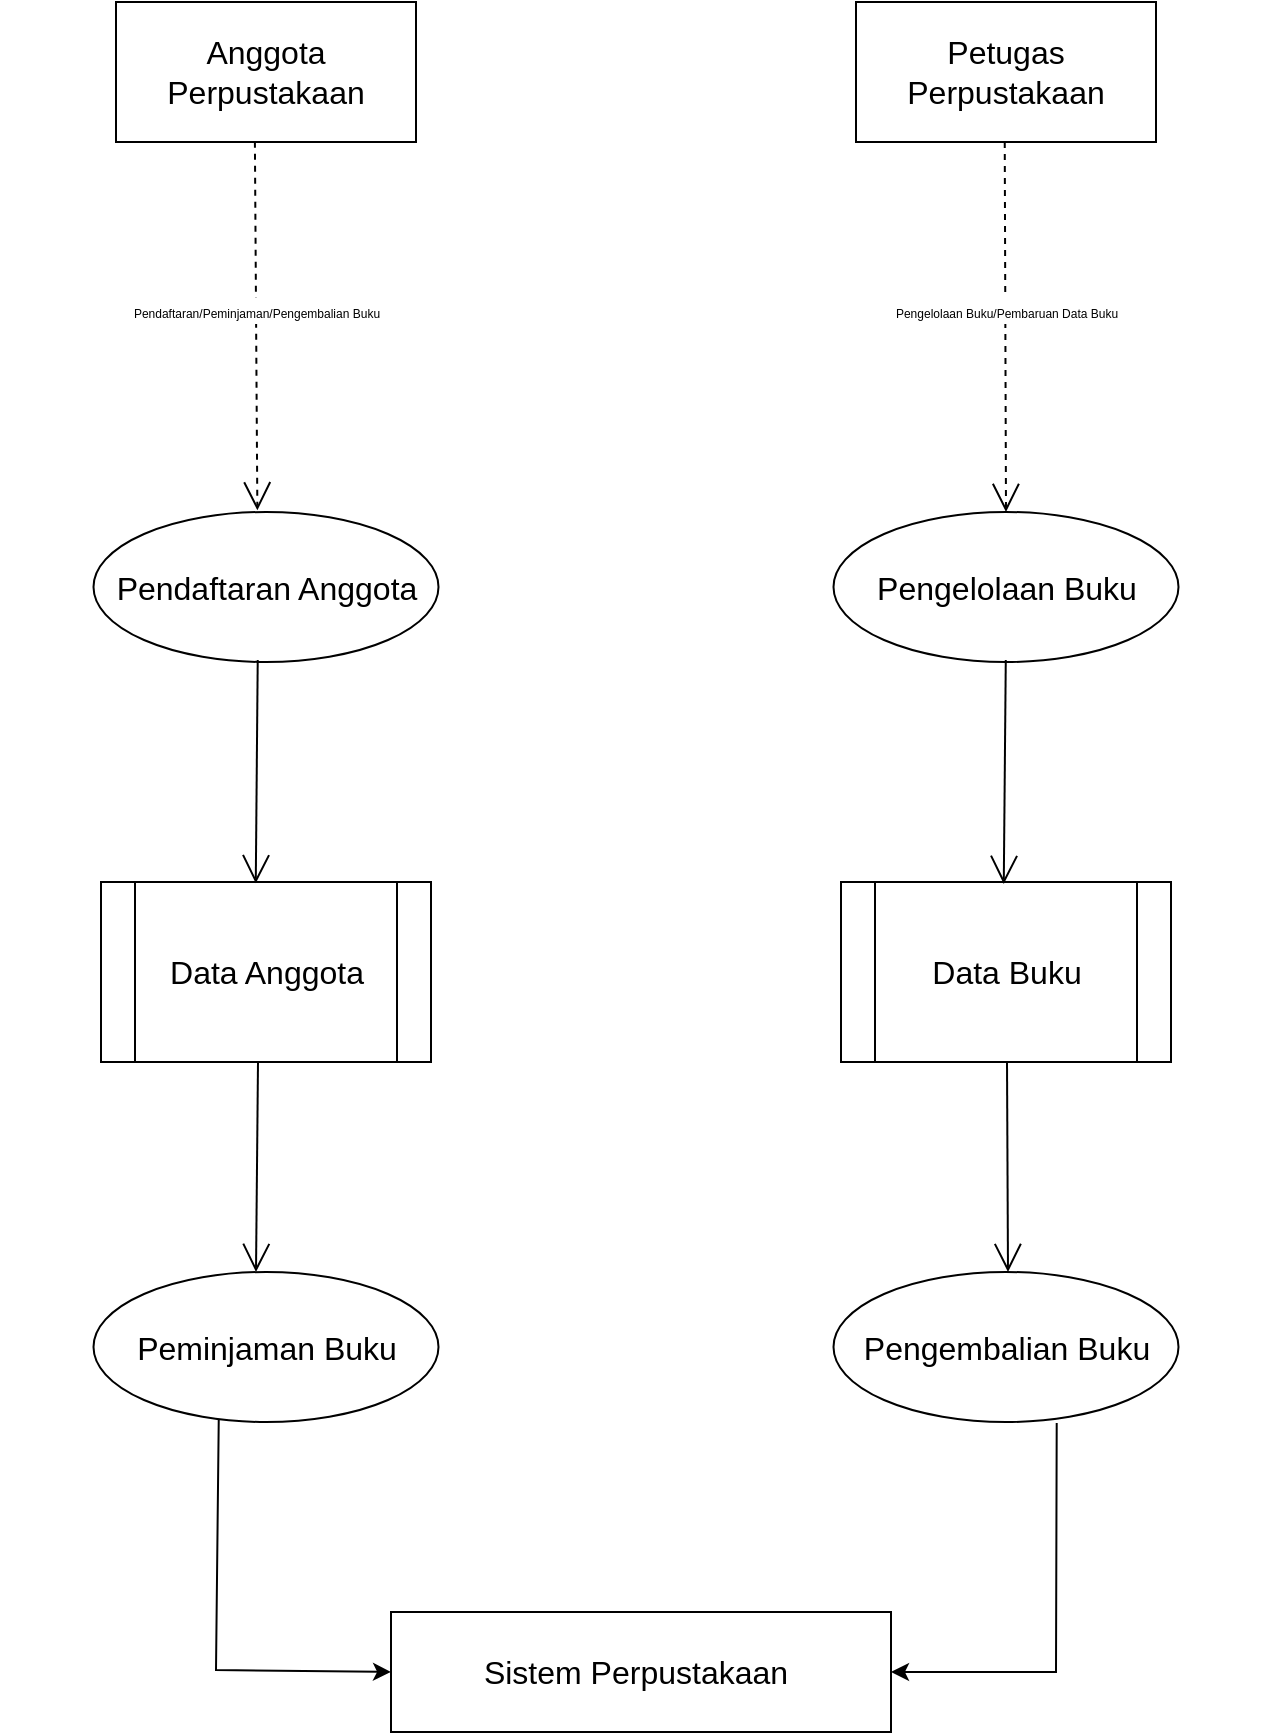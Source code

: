 <mxfile version="24.7.16">
  <diagram name="Page-1" id="pYF18lCQTTVoo1oEJr3y">
    <mxGraphModel grid="1" page="1" gridSize="10" guides="1" tooltips="1" connect="1" arrows="1" fold="1" pageScale="1" pageWidth="2336" pageHeight="1654" math="0" shadow="0">
      <root>
        <mxCell id="0" />
        <mxCell id="1" parent="0" />
        <mxCell id="0Hh6tKdVNuAHICyi-rM8-1" value="" style="ellipse;whiteSpace=wrap;html=1;" vertex="1" parent="1">
          <mxGeometry x="198.75" y="400" width="172.5" height="75" as="geometry" />
        </mxCell>
        <mxCell id="A9AlxAGkYBNaRsFVxESE-4" value="Pendaftaran Anggota" style="text;strokeColor=none;fillColor=none;html=1;align=center;verticalAlign=middle;whiteSpace=wrap;rounded=0;fontSize=16;" vertex="1" parent="1">
          <mxGeometry x="152.5" y="422.5" width="265" height="30" as="geometry" />
        </mxCell>
        <mxCell id="A9AlxAGkYBNaRsFVxESE-5" value="" style="rounded=0;whiteSpace=wrap;html=1;" vertex="1" parent="1">
          <mxGeometry x="210" y="145" width="150" height="70" as="geometry" />
        </mxCell>
        <mxCell id="A9AlxAGkYBNaRsFVxESE-6" value="Anggota Perpustakaan" style="text;strokeColor=none;fillColor=none;html=1;align=center;verticalAlign=middle;whiteSpace=wrap;rounded=0;fontSize=16;" vertex="1" parent="1">
          <mxGeometry x="230" y="150" width="110" height="60" as="geometry" />
        </mxCell>
        <mxCell id="WhMCwVpv4D0bap5uPBdw-2" value="&lt;font style=&quot;font-size: 6px;&quot;&gt;Pendaftaran/Peminjaman/Pengembalian Buku&lt;/font&gt;" style="endArrow=open;endSize=12;dashed=1;html=1;rounded=0;exitX=0.463;exitY=0.998;exitDx=0;exitDy=0;exitPerimeter=0;entryX=0.475;entryY=-0.011;entryDx=0;entryDy=0;entryPerimeter=0;" edge="1" parent="1" source="A9AlxAGkYBNaRsFVxESE-5" target="0Hh6tKdVNuAHICyi-rM8-1">
          <mxGeometry x="-0.09" width="160" relative="1" as="geometry">
            <mxPoint x="285" y="200" as="sourcePoint" />
            <mxPoint x="280" y="390" as="targetPoint" />
            <Array as="points" />
            <mxPoint as="offset" />
          </mxGeometry>
        </mxCell>
        <mxCell id="WhMCwVpv4D0bap5uPBdw-7" value="" style="rounded=0;whiteSpace=wrap;html=1;" vertex="1" parent="1">
          <mxGeometry x="580" y="145" width="150" height="70" as="geometry" />
        </mxCell>
        <mxCell id="WhMCwVpv4D0bap5uPBdw-8" value="Petugas Perpustakaan" style="text;strokeColor=none;fillColor=none;html=1;align=center;verticalAlign=middle;whiteSpace=wrap;rounded=0;fontSize=16;" vertex="1" parent="1">
          <mxGeometry x="600" y="150" width="110" height="60" as="geometry" />
        </mxCell>
        <mxCell id="WhMCwVpv4D0bap5uPBdw-9" value="&lt;font style=&quot;font-size: 6px;&quot;&gt;Pengelolaan Buku/Pembaruan Data Buku&lt;/font&gt;" style="endArrow=open;endSize=12;dashed=1;html=1;rounded=0;exitX=0.463;exitY=0.998;exitDx=0;exitDy=0;exitPerimeter=0;entryX=0.5;entryY=0;entryDx=0;entryDy=0;" edge="1" parent="1" target="WhMCwVpv4D0bap5uPBdw-11">
          <mxGeometry x="-0.09" width="160" relative="1" as="geometry">
            <mxPoint x="654.37" y="215" as="sourcePoint" />
            <mxPoint x="655.37" y="380" as="targetPoint" />
            <Array as="points" />
            <mxPoint as="offset" />
          </mxGeometry>
        </mxCell>
        <mxCell id="WhMCwVpv4D0bap5uPBdw-11" value="" style="ellipse;whiteSpace=wrap;html=1;" vertex="1" parent="1">
          <mxGeometry x="568.75" y="400" width="172.5" height="75" as="geometry" />
        </mxCell>
        <mxCell id="WhMCwVpv4D0bap5uPBdw-12" value="Pengelolaan Buku" style="text;strokeColor=none;fillColor=none;html=1;align=center;verticalAlign=middle;whiteSpace=wrap;rounded=0;fontSize=16;" vertex="1" parent="1">
          <mxGeometry x="522.5" y="422.5" width="265" height="30" as="geometry" />
        </mxCell>
        <mxCell id="WhMCwVpv4D0bap5uPBdw-13" value="" style="shape=process;whiteSpace=wrap;html=1;backgroundOutline=1;" vertex="1" parent="1">
          <mxGeometry x="202.5" y="585" width="165" height="90" as="geometry" />
        </mxCell>
        <mxCell id="WhMCwVpv4D0bap5uPBdw-14" value="Data Anggota" style="text;strokeColor=none;fillColor=none;html=1;align=center;verticalAlign=middle;whiteSpace=wrap;rounded=0;fontSize=16;" vertex="1" parent="1">
          <mxGeometry x="152.5" y="615" width="265" height="30" as="geometry" />
        </mxCell>
        <mxCell id="WhMCwVpv4D0bap5uPBdw-15" value="" style="shape=process;whiteSpace=wrap;html=1;backgroundOutline=1;" vertex="1" parent="1">
          <mxGeometry x="572.5" y="585" width="165" height="90" as="geometry" />
        </mxCell>
        <mxCell id="WhMCwVpv4D0bap5uPBdw-16" value="Data Buku" style="text;strokeColor=none;fillColor=none;html=1;align=center;verticalAlign=middle;whiteSpace=wrap;rounded=0;fontSize=16;" vertex="1" parent="1">
          <mxGeometry x="522.5" y="615" width="265" height="30" as="geometry" />
        </mxCell>
        <mxCell id="WhMCwVpv4D0bap5uPBdw-17" value="" style="ellipse;whiteSpace=wrap;html=1;" vertex="1" parent="1">
          <mxGeometry x="198.75" y="780" width="172.5" height="75" as="geometry" />
        </mxCell>
        <mxCell id="WhMCwVpv4D0bap5uPBdw-18" value="Peminjaman Buku" style="text;strokeColor=none;fillColor=none;html=1;align=center;verticalAlign=middle;whiteSpace=wrap;rounded=0;fontSize=16;" vertex="1" parent="1">
          <mxGeometry x="152.5" y="802.5" width="265" height="30" as="geometry" />
        </mxCell>
        <mxCell id="WhMCwVpv4D0bap5uPBdw-19" value="" style="ellipse;whiteSpace=wrap;html=1;" vertex="1" parent="1">
          <mxGeometry x="568.75" y="780" width="172.5" height="75" as="geometry" />
        </mxCell>
        <mxCell id="WhMCwVpv4D0bap5uPBdw-20" value="Pengembalian Buku" style="text;strokeColor=none;fillColor=none;html=1;align=center;verticalAlign=middle;whiteSpace=wrap;rounded=0;fontSize=16;" vertex="1" parent="1">
          <mxGeometry x="522.5" y="802.5" width="265" height="30" as="geometry" />
        </mxCell>
        <mxCell id="WhMCwVpv4D0bap5uPBdw-21" value="" style="endArrow=open;endFill=1;endSize=12;html=1;rounded=0;entryX=0.469;entryY=0.007;entryDx=0;entryDy=0;entryPerimeter=0;exitX=0.476;exitY=0.987;exitDx=0;exitDy=0;exitPerimeter=0;" edge="1" parent="1" source="0Hh6tKdVNuAHICyi-rM8-1" target="WhMCwVpv4D0bap5uPBdw-13">
          <mxGeometry width="160" relative="1" as="geometry">
            <mxPoint x="280" y="480" as="sourcePoint" />
            <mxPoint x="530" y="610" as="targetPoint" />
          </mxGeometry>
        </mxCell>
        <mxCell id="WhMCwVpv4D0bap5uPBdw-22" value="" style="endArrow=open;endFill=1;endSize=12;html=1;rounded=0;entryX=0.469;entryY=0.007;entryDx=0;entryDy=0;entryPerimeter=0;exitX=0.476;exitY=0.987;exitDx=0;exitDy=0;exitPerimeter=0;" edge="1" parent="1">
          <mxGeometry width="160" relative="1" as="geometry">
            <mxPoint x="654.89" y="474" as="sourcePoint" />
            <mxPoint x="653.89" y="586" as="targetPoint" />
          </mxGeometry>
        </mxCell>
        <mxCell id="WhMCwVpv4D0bap5uPBdw-23" value="" style="rounded=0;whiteSpace=wrap;html=1;" vertex="1" parent="1">
          <mxGeometry x="347.5" y="950" width="250" height="60" as="geometry" />
        </mxCell>
        <mxCell id="WhMCwVpv4D0bap5uPBdw-24" value="Sistem Perpustakaan" style="text;strokeColor=none;fillColor=none;html=1;align=center;verticalAlign=middle;whiteSpace=wrap;rounded=0;fontSize=16;" vertex="1" parent="1">
          <mxGeometry x="360" y="965" width="220" height="30" as="geometry" />
        </mxCell>
        <mxCell id="WhMCwVpv4D0bap5uPBdw-27" value="" style="endArrow=open;endFill=1;endSize=12;html=1;rounded=0;exitX=0.476;exitY=0.987;exitDx=0;exitDy=0;exitPerimeter=0;" edge="1" parent="1">
          <mxGeometry width="160" relative="1" as="geometry">
            <mxPoint x="281" y="675" as="sourcePoint" />
            <mxPoint x="280" y="780" as="targetPoint" />
          </mxGeometry>
        </mxCell>
        <mxCell id="WhMCwVpv4D0bap5uPBdw-28" value="" style="endArrow=open;endFill=1;endSize=12;html=1;rounded=0;exitX=0.476;exitY=0.987;exitDx=0;exitDy=0;exitPerimeter=0;" edge="1" parent="1">
          <mxGeometry width="160" relative="1" as="geometry">
            <mxPoint x="655.5" y="675" as="sourcePoint" />
            <mxPoint x="656" y="780" as="targetPoint" />
          </mxGeometry>
        </mxCell>
        <mxCell id="WhMCwVpv4D0bap5uPBdw-29" value="" style="endArrow=classic;html=1;rounded=0;exitX=0.363;exitY=0.999;exitDx=0;exitDy=0;exitPerimeter=0;entryX=0;entryY=0.5;entryDx=0;entryDy=0;" edge="1" parent="1" target="WhMCwVpv4D0bap5uPBdw-23">
          <mxGeometry width="50" height="50" relative="1" as="geometry">
            <mxPoint x="261.368" y="853.925" as="sourcePoint" />
            <mxPoint x="340" y="980" as="targetPoint" />
            <Array as="points">
              <mxPoint x="260" y="979" />
            </Array>
          </mxGeometry>
        </mxCell>
        <mxCell id="WhMCwVpv4D0bap5uPBdw-32" value="" style="endArrow=classic;html=1;rounded=0;exitX=0.647;exitY=1.007;exitDx=0;exitDy=0;entryX=1;entryY=0.5;entryDx=0;entryDy=0;exitPerimeter=0;" edge="1" parent="1" source="WhMCwVpv4D0bap5uPBdw-19" target="WhMCwVpv4D0bap5uPBdw-23">
          <mxGeometry width="50" height="50" relative="1" as="geometry">
            <mxPoint x="330" y="970" as="sourcePoint" />
            <mxPoint x="380" y="920" as="targetPoint" />
            <Array as="points">
              <mxPoint x="680" y="980" />
            </Array>
          </mxGeometry>
        </mxCell>
      </root>
    </mxGraphModel>
  </diagram>
</mxfile>
